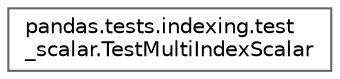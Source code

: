 digraph "Graphical Class Hierarchy"
{
 // LATEX_PDF_SIZE
  bgcolor="transparent";
  edge [fontname=Helvetica,fontsize=10,labelfontname=Helvetica,labelfontsize=10];
  node [fontname=Helvetica,fontsize=10,shape=box,height=0.2,width=0.4];
  rankdir="LR";
  Node0 [id="Node000000",label="pandas.tests.indexing.test\l_scalar.TestMultiIndexScalar",height=0.2,width=0.4,color="grey40", fillcolor="white", style="filled",URL="$dc/d43/classpandas_1_1tests_1_1indexing_1_1test__scalar_1_1TestMultiIndexScalar.html",tooltip=" "];
}
